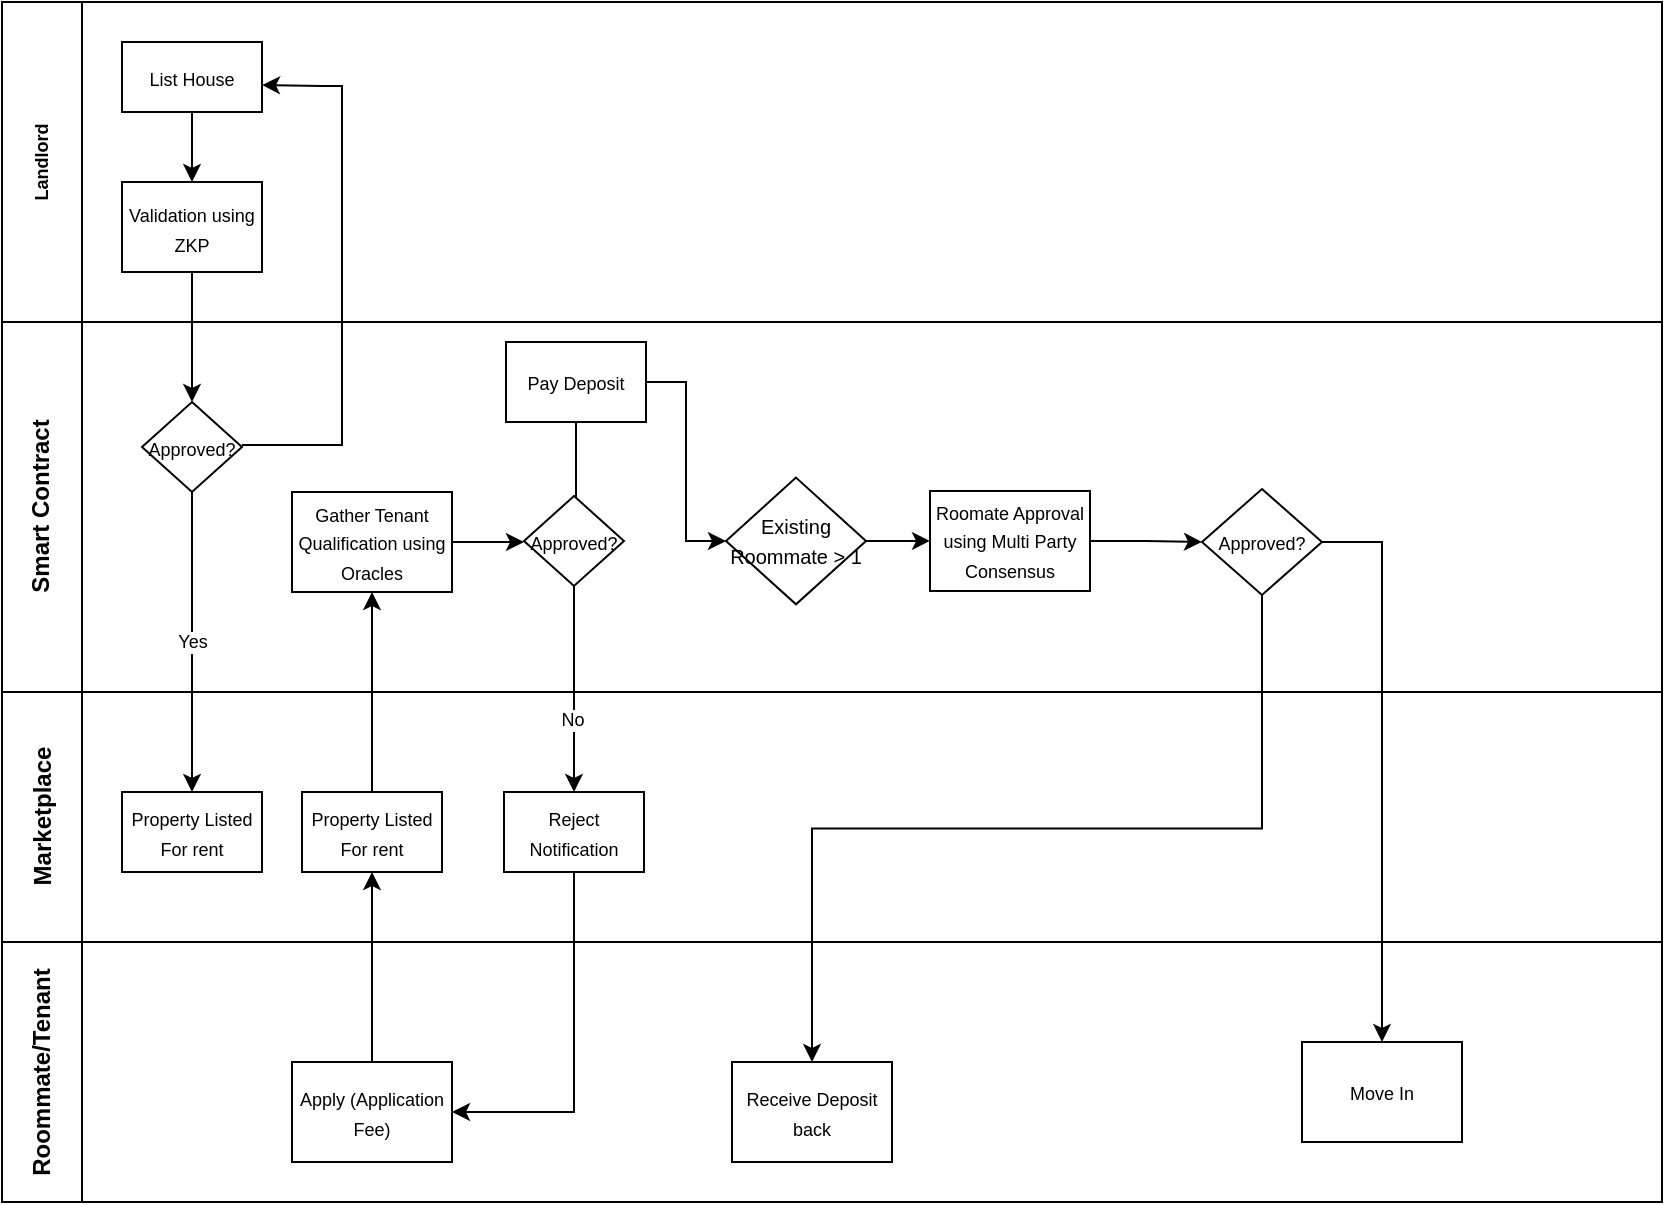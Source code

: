 <mxfile version="15.4.0" type="device"><diagram id="kgpKYQtTHZ0yAKxKKP6v" name="Page-1"><mxGraphModel dx="1422" dy="1922" grid="0" gridSize="10" guides="1" tooltips="1" connect="1" arrows="1" fold="1" page="1" pageScale="1" pageWidth="850" pageHeight="1100" math="0" shadow="0"><root><mxCell id="0"/><mxCell id="1" parent="0"/><mxCell id="BADcFpkr0PZdW4EbKvC0-1" value="Marketplace" style="swimlane;horizontal=0;points=[[0,0.5],[1,0.5]];portConstraint=eastwest;startSize=40;html=1;whiteSpace=wrap;collapsible=0;recursiveResize=0;expand=0;" vertex="1" parent="1"><mxGeometry x="20" y="-525" width="830" height="125" as="geometry"/></mxCell><mxCell id="BADcFpkr0PZdW4EbKvC0-26" value="&lt;font style=&quot;font-size: 9px&quot;&gt;Property Listed For rent&lt;/font&gt;" style="rounded=0;whiteSpace=wrap;html=1;" vertex="1" parent="BADcFpkr0PZdW4EbKvC0-1"><mxGeometry x="60" y="50" width="70" height="40" as="geometry"/></mxCell><mxCell id="BADcFpkr0PZdW4EbKvC0-36" value="&lt;font style=&quot;font-size: 9px&quot;&gt;Property Listed For rent&lt;/font&gt;" style="rounded=0;whiteSpace=wrap;html=1;" vertex="1" parent="BADcFpkr0PZdW4EbKvC0-1"><mxGeometry x="150" y="50" width="70" height="40" as="geometry"/></mxCell><mxCell id="BADcFpkr0PZdW4EbKvC0-43" value="&lt;font style=&quot;font-size: 9px&quot;&gt;Reject Notification&lt;/font&gt;" style="rounded=0;whiteSpace=wrap;html=1;" vertex="1" parent="BADcFpkr0PZdW4EbKvC0-1"><mxGeometry x="251" y="50" width="70" height="40" as="geometry"/></mxCell><mxCell id="BADcFpkr0PZdW4EbKvC0-10" value="Roommate/Tenant" style="swimlane;horizontal=0;points=[[0,0.5],[1,0.5]];portConstraint=eastwest;startSize=40;html=1;whiteSpace=wrap;collapsible=0;recursiveResize=0;expand=0;" vertex="1" parent="1"><mxGeometry x="20" y="-400" width="830" height="130" as="geometry"/></mxCell><mxCell id="BADcFpkr0PZdW4EbKvC0-34" value="&lt;font style=&quot;font-size: 9px&quot;&gt;Apply (Application Fee)&lt;/font&gt;" style="rounded=0;whiteSpace=wrap;html=1;" vertex="1" parent="BADcFpkr0PZdW4EbKvC0-10"><mxGeometry x="145" y="60" width="80" height="50" as="geometry"/></mxCell><mxCell id="BADcFpkr0PZdW4EbKvC0-55" value="&lt;font style=&quot;font-size: 9px&quot;&gt;Receive Deposit back&lt;/font&gt;" style="rounded=0;whiteSpace=wrap;html=1;" vertex="1" parent="BADcFpkr0PZdW4EbKvC0-10"><mxGeometry x="365" y="60" width="80" height="50" as="geometry"/></mxCell><mxCell id="BADcFpkr0PZdW4EbKvC0-57" value="&lt;font style=&quot;font-size: 9px&quot;&gt;Move In&lt;/font&gt;" style="rounded=0;whiteSpace=wrap;html=1;" vertex="1" parent="BADcFpkr0PZdW4EbKvC0-10"><mxGeometry x="650" y="50.0" width="80" height="50" as="geometry"/></mxCell><mxCell id="BADcFpkr0PZdW4EbKvC0-19" value="Landlord" style="swimlane;horizontal=0;points=[[0,0.5],[1,0.5]];portConstraint=eastwest;startSize=40;html=1;whiteSpace=wrap;collapsible=0;recursiveResize=0;expand=0;fontSize=9;" vertex="1" parent="1"><mxGeometry x="20" y="-870" width="830" height="160" as="geometry"/></mxCell><mxCell id="BADcFpkr0PZdW4EbKvC0-27" style="edgeStyle=orthogonalEdgeStyle;rounded=0;orthogonalLoop=1;jettySize=auto;html=1;exitX=0.5;exitY=1;exitDx=0;exitDy=0;entryX=0.5;entryY=0;entryDx=0;entryDy=0;fontSize=9;" edge="1" parent="BADcFpkr0PZdW4EbKvC0-19" source="BADcFpkr0PZdW4EbKvC0-21" target="BADcFpkr0PZdW4EbKvC0-25"><mxGeometry relative="1" as="geometry"/></mxCell><mxCell id="BADcFpkr0PZdW4EbKvC0-21" value="&lt;font style=&quot;font-size: 9px&quot;&gt;List House&lt;/font&gt;" style="rounded=0;whiteSpace=wrap;html=1;" vertex="1" parent="BADcFpkr0PZdW4EbKvC0-19"><mxGeometry x="60" y="20" width="70" height="35" as="geometry"/></mxCell><mxCell id="BADcFpkr0PZdW4EbKvC0-25" value="&lt;font style=&quot;font-size: 9px&quot;&gt;Validation using ZKP&lt;/font&gt;" style="rounded=0;whiteSpace=wrap;html=1;" vertex="1" parent="BADcFpkr0PZdW4EbKvC0-19"><mxGeometry x="60" y="90" width="70" height="45" as="geometry"/></mxCell><mxCell id="BADcFpkr0PZdW4EbKvC0-20" value="Smart Contract" style="swimlane;horizontal=0;points=[[0,0.5],[1,0.5]];portConstraint=eastwest;startSize=40;html=1;whiteSpace=wrap;collapsible=0;recursiveResize=0;expand=0;" vertex="1" parent="1"><mxGeometry x="20" y="-710" width="830" height="185" as="geometry"/></mxCell><mxCell id="BADcFpkr0PZdW4EbKvC0-23" value="&lt;font style=&quot;font-size: 9px&quot;&gt;Approved?&lt;/font&gt;" style="rhombus;whiteSpace=wrap;html=1;" vertex="1" parent="BADcFpkr0PZdW4EbKvC0-20"><mxGeometry x="70" y="40" width="50" height="45" as="geometry"/></mxCell><mxCell id="BADcFpkr0PZdW4EbKvC0-41" style="edgeStyle=orthogonalEdgeStyle;rounded=0;orthogonalLoop=1;jettySize=auto;html=1;exitX=1;exitY=0.5;exitDx=0;exitDy=0;entryX=0;entryY=0.5;entryDx=0;entryDy=0;fontSize=9;" edge="1" parent="BADcFpkr0PZdW4EbKvC0-20" source="BADcFpkr0PZdW4EbKvC0-37" target="BADcFpkr0PZdW4EbKvC0-39"><mxGeometry relative="1" as="geometry"/></mxCell><mxCell id="BADcFpkr0PZdW4EbKvC0-37" value="&lt;font style=&quot;font-size: 9px&quot;&gt;Gather Tenant Qualification using Oracles&lt;/font&gt;" style="rounded=0;whiteSpace=wrap;html=1;" vertex="1" parent="BADcFpkr0PZdW4EbKvC0-20"><mxGeometry x="145" y="85" width="80" height="50" as="geometry"/></mxCell><mxCell id="BADcFpkr0PZdW4EbKvC0-48" style="edgeStyle=orthogonalEdgeStyle;rounded=0;orthogonalLoop=1;jettySize=auto;html=1;exitX=1;exitY=0.5;exitDx=0;exitDy=0;entryX=0;entryY=0.5;entryDx=0;entryDy=0;fontSize=9;startArrow=none;" edge="1" parent="BADcFpkr0PZdW4EbKvC0-20" source="BADcFpkr0PZdW4EbKvC0-52" target="BADcFpkr0PZdW4EbKvC0-47"><mxGeometry relative="1" as="geometry"/></mxCell><mxCell id="BADcFpkr0PZdW4EbKvC0-39" value="&lt;font style=&quot;font-size: 9px&quot;&gt;Approved?&lt;/font&gt;" style="rhombus;whiteSpace=wrap;html=1;" vertex="1" parent="BADcFpkr0PZdW4EbKvC0-20"><mxGeometry x="261" y="87" width="50" height="45" as="geometry"/></mxCell><mxCell id="BADcFpkr0PZdW4EbKvC0-50" style="edgeStyle=orthogonalEdgeStyle;rounded=0;orthogonalLoop=1;jettySize=auto;html=1;exitX=1;exitY=0.5;exitDx=0;exitDy=0;entryX=0;entryY=0.5;entryDx=0;entryDy=0;fontSize=9;" edge="1" parent="BADcFpkr0PZdW4EbKvC0-20" source="BADcFpkr0PZdW4EbKvC0-47" target="BADcFpkr0PZdW4EbKvC0-49"><mxGeometry relative="1" as="geometry"/></mxCell><mxCell id="BADcFpkr0PZdW4EbKvC0-47" value="&lt;font size=&quot;1&quot;&gt;Existing Roommate &amp;gt; 1&lt;/font&gt;" style="rhombus;whiteSpace=wrap;html=1;" vertex="1" parent="BADcFpkr0PZdW4EbKvC0-20"><mxGeometry x="362" y="77.81" width="70" height="63.37" as="geometry"/></mxCell><mxCell id="BADcFpkr0PZdW4EbKvC0-54" style="edgeStyle=orthogonalEdgeStyle;rounded=0;orthogonalLoop=1;jettySize=auto;html=1;exitX=1;exitY=0.5;exitDx=0;exitDy=0;entryX=0;entryY=0.5;entryDx=0;entryDy=0;fontSize=9;" edge="1" parent="BADcFpkr0PZdW4EbKvC0-20" source="BADcFpkr0PZdW4EbKvC0-49" target="BADcFpkr0PZdW4EbKvC0-51"><mxGeometry relative="1" as="geometry"/></mxCell><mxCell id="BADcFpkr0PZdW4EbKvC0-49" value="&lt;font style=&quot;font-size: 9px&quot;&gt;Roomate Approval using Multi Party Consensus&lt;/font&gt;" style="rounded=0;whiteSpace=wrap;html=1;" vertex="1" parent="BADcFpkr0PZdW4EbKvC0-20"><mxGeometry x="464" y="84.49" width="80" height="50" as="geometry"/></mxCell><mxCell id="BADcFpkr0PZdW4EbKvC0-51" value="&lt;font style=&quot;font-size: 9px&quot;&gt;Approved?&lt;/font&gt;" style="rhombus;whiteSpace=wrap;html=1;" vertex="1" parent="BADcFpkr0PZdW4EbKvC0-20"><mxGeometry x="600" y="83.49" width="60" height="53.01" as="geometry"/></mxCell><mxCell id="BADcFpkr0PZdW4EbKvC0-52" value="&lt;font style=&quot;font-size: 9px&quot;&gt;Pay Deposit&lt;/font&gt;" style="rounded=0;whiteSpace=wrap;html=1;" vertex="1" parent="BADcFpkr0PZdW4EbKvC0-20"><mxGeometry x="252" y="10" width="70" height="40" as="geometry"/></mxCell><mxCell id="BADcFpkr0PZdW4EbKvC0-53" value="" style="edgeStyle=orthogonalEdgeStyle;rounded=0;orthogonalLoop=1;jettySize=auto;html=1;exitX=0.5;exitY=0;exitDx=0;exitDy=0;entryX=0.5;entryY=1;entryDx=0;entryDy=0;fontSize=9;endArrow=none;" edge="1" parent="BADcFpkr0PZdW4EbKvC0-20" source="BADcFpkr0PZdW4EbKvC0-39" target="BADcFpkr0PZdW4EbKvC0-52"><mxGeometry relative="1" as="geometry"><mxPoint x="331" y="-600.5" as="sourcePoint"/><mxPoint x="425" y="-600.505" as="targetPoint"/></mxGeometry></mxCell><mxCell id="BADcFpkr0PZdW4EbKvC0-28" style="edgeStyle=orthogonalEdgeStyle;rounded=0;orthogonalLoop=1;jettySize=auto;html=1;exitX=0.5;exitY=1;exitDx=0;exitDy=0;entryX=0.5;entryY=0;entryDx=0;entryDy=0;fontSize=9;" edge="1" parent="1" source="BADcFpkr0PZdW4EbKvC0-25" target="BADcFpkr0PZdW4EbKvC0-23"><mxGeometry relative="1" as="geometry"/></mxCell><mxCell id="BADcFpkr0PZdW4EbKvC0-29" value="Yes" style="edgeStyle=orthogonalEdgeStyle;rounded=0;orthogonalLoop=1;jettySize=auto;html=1;exitX=0.5;exitY=1;exitDx=0;exitDy=0;entryX=0.5;entryY=0;entryDx=0;entryDy=0;fontSize=9;" edge="1" parent="1" source="BADcFpkr0PZdW4EbKvC0-23" target="BADcFpkr0PZdW4EbKvC0-26"><mxGeometry relative="1" as="geometry"/></mxCell><mxCell id="BADcFpkr0PZdW4EbKvC0-30" style="edgeStyle=orthogonalEdgeStyle;rounded=0;orthogonalLoop=1;jettySize=auto;html=1;exitX=1;exitY=0.5;exitDx=0;exitDy=0;fontSize=9;entryX=1;entryY=0.5;entryDx=0;entryDy=0;" edge="1" parent="1"><mxGeometry relative="1" as="geometry"><mxPoint x="140" y="-648.5" as="sourcePoint"/><mxPoint x="150" y="-828.5" as="targetPoint"/><Array as="points"><mxPoint x="190" y="-648"/><mxPoint x="190" y="-828"/><mxPoint x="180" y="-828"/></Array></mxGeometry></mxCell><mxCell id="BADcFpkr0PZdW4EbKvC0-35" style="edgeStyle=orthogonalEdgeStyle;rounded=0;orthogonalLoop=1;jettySize=auto;html=1;exitX=0.5;exitY=0;exitDx=0;exitDy=0;entryX=0.5;entryY=1;entryDx=0;entryDy=0;fontSize=9;" edge="1" parent="1" source="BADcFpkr0PZdW4EbKvC0-34" target="BADcFpkr0PZdW4EbKvC0-36"><mxGeometry relative="1" as="geometry"/></mxCell><mxCell id="BADcFpkr0PZdW4EbKvC0-38" style="edgeStyle=orthogonalEdgeStyle;rounded=0;orthogonalLoop=1;jettySize=auto;html=1;exitX=0.5;exitY=0;exitDx=0;exitDy=0;entryX=0.5;entryY=1;entryDx=0;entryDy=0;fontSize=9;" edge="1" parent="1" source="BADcFpkr0PZdW4EbKvC0-36" target="BADcFpkr0PZdW4EbKvC0-37"><mxGeometry relative="1" as="geometry"/></mxCell><mxCell id="BADcFpkr0PZdW4EbKvC0-42" style="edgeStyle=orthogonalEdgeStyle;rounded=0;orthogonalLoop=1;jettySize=auto;html=1;exitX=0.5;exitY=1;exitDx=0;exitDy=0;fontSize=9;entryX=0.5;entryY=0;entryDx=0;entryDy=0;" edge="1" parent="1" source="BADcFpkr0PZdW4EbKvC0-39" target="BADcFpkr0PZdW4EbKvC0-43"><mxGeometry relative="1" as="geometry"><mxPoint x="306" y="-480" as="targetPoint"/><Array as="points"><mxPoint x="306" y="-530"/><mxPoint x="306" y="-530"/></Array></mxGeometry></mxCell><mxCell id="BADcFpkr0PZdW4EbKvC0-45" value="No" style="edgeLabel;html=1;align=center;verticalAlign=middle;resizable=0;points=[];fontSize=9;" vertex="1" connectable="0" parent="BADcFpkr0PZdW4EbKvC0-42"><mxGeometry x="0.288" y="-1" relative="1" as="geometry"><mxPoint as="offset"/></mxGeometry></mxCell><mxCell id="BADcFpkr0PZdW4EbKvC0-44" style="edgeStyle=orthogonalEdgeStyle;rounded=0;orthogonalLoop=1;jettySize=auto;html=1;exitX=0.5;exitY=1;exitDx=0;exitDy=0;entryX=1;entryY=0.5;entryDx=0;entryDy=0;fontSize=9;" edge="1" parent="1" source="BADcFpkr0PZdW4EbKvC0-43" target="BADcFpkr0PZdW4EbKvC0-34"><mxGeometry relative="1" as="geometry"/></mxCell><mxCell id="BADcFpkr0PZdW4EbKvC0-56" style="edgeStyle=orthogonalEdgeStyle;rounded=0;orthogonalLoop=1;jettySize=auto;html=1;exitX=0.5;exitY=1;exitDx=0;exitDy=0;fontSize=9;" edge="1" parent="1" source="BADcFpkr0PZdW4EbKvC0-51" target="BADcFpkr0PZdW4EbKvC0-55"><mxGeometry relative="1" as="geometry"/></mxCell><mxCell id="BADcFpkr0PZdW4EbKvC0-58" style="edgeStyle=orthogonalEdgeStyle;rounded=0;orthogonalLoop=1;jettySize=auto;html=1;exitX=1;exitY=0.5;exitDx=0;exitDy=0;fontSize=9;" edge="1" parent="1" source="BADcFpkr0PZdW4EbKvC0-51" target="BADcFpkr0PZdW4EbKvC0-57"><mxGeometry relative="1" as="geometry"/></mxCell></root></mxGraphModel></diagram></mxfile>